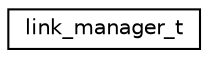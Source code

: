 digraph "Graphical Class Hierarchy"
{
 // LATEX_PDF_SIZE
  edge [fontname="Helvetica",fontsize="10",labelfontname="Helvetica",labelfontsize="10"];
  node [fontname="Helvetica",fontsize="10",shape=record];
  rankdir="LR";
  Node0 [label="link_manager_t",height=0.2,width=0.4,color="black", fillcolor="white", style="filled",URL="$structlink__manager__t.html",tooltip=" "];
}

